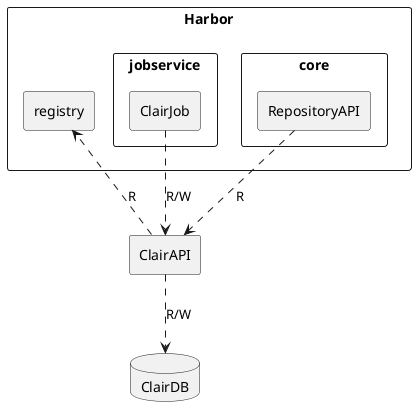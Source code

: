 @startuml

rectangle Harbor {
  rectangle registry

  rectangle jobservice {
    rectangle ClairJob
  }
  rectangle core {
    rectangle RepositoryAPI
  }
}

rectangle ClairAPI {
}

database ClairDB {
}

ClairJob ..> ClairAPI : R/W
RepositoryAPI ..> ClairAPI : R
ClairAPI ..> ClairDB : R/W

ClairAPI ..> registry : R

@enduml
